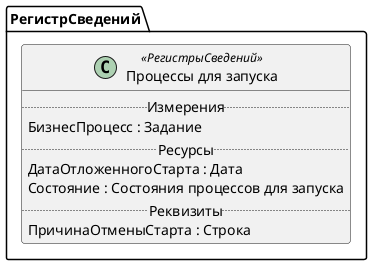 ﻿@startuml ПроцессыДляЗапуска
'!include templates.wsd
'..\include templates.wsd
class РегистрСведений.ПроцессыДляЗапуска as "Процессы для запуска" <<РегистрыСведений>>
{
..Измерения..
БизнесПроцесс : Задание
..Ресурсы..
ДатаОтложенногоСтарта : Дата
Состояние : Состояния процессов для запуска
..Реквизиты..
ПричинаОтменыСтарта : Строка
}
@enduml
